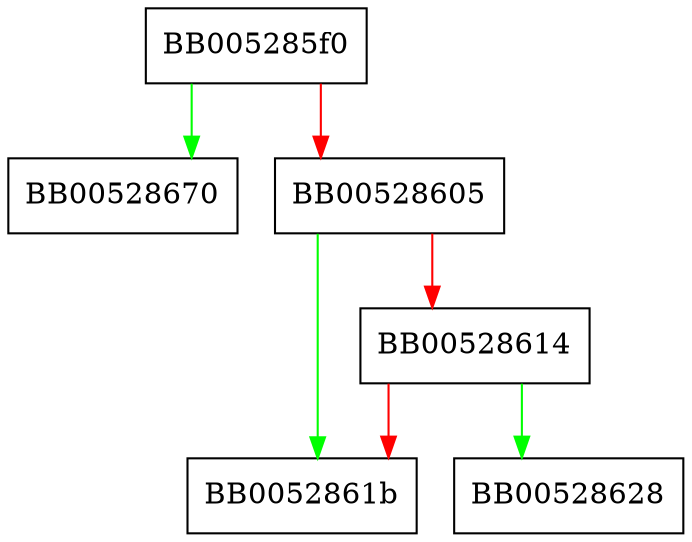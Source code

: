 digraph ASYNC_pause_job {
  node [shape="box"];
  graph [splines=ortho];
  BB005285f0 -> BB00528670 [color="green"];
  BB005285f0 -> BB00528605 [color="red"];
  BB00528605 -> BB0052861b [color="green"];
  BB00528605 -> BB00528614 [color="red"];
  BB00528614 -> BB00528628 [color="green"];
  BB00528614 -> BB0052861b [color="red"];
}